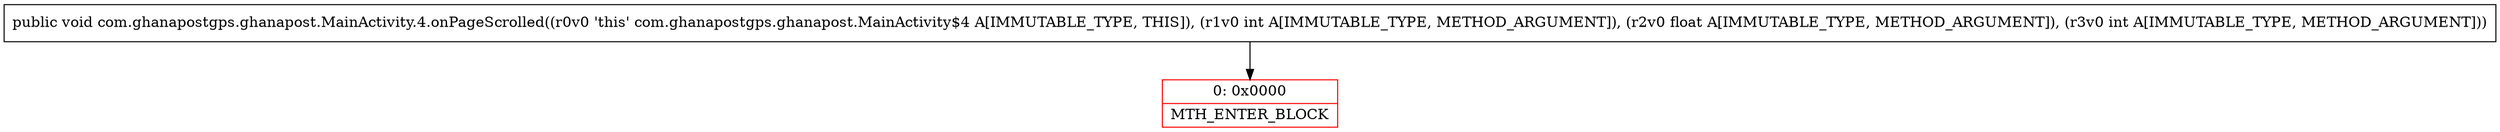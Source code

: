 digraph "CFG forcom.ghanapostgps.ghanapost.MainActivity.4.onPageScrolled(IFI)V" {
subgraph cluster_Region_351262269 {
label = "R(0)";
node [shape=record,color=blue];
}
Node_0 [shape=record,color=red,label="{0\:\ 0x0000|MTH_ENTER_BLOCK\l}"];
MethodNode[shape=record,label="{public void com.ghanapostgps.ghanapost.MainActivity.4.onPageScrolled((r0v0 'this' com.ghanapostgps.ghanapost.MainActivity$4 A[IMMUTABLE_TYPE, THIS]), (r1v0 int A[IMMUTABLE_TYPE, METHOD_ARGUMENT]), (r2v0 float A[IMMUTABLE_TYPE, METHOD_ARGUMENT]), (r3v0 int A[IMMUTABLE_TYPE, METHOD_ARGUMENT])) }"];
MethodNode -> Node_0;
}

